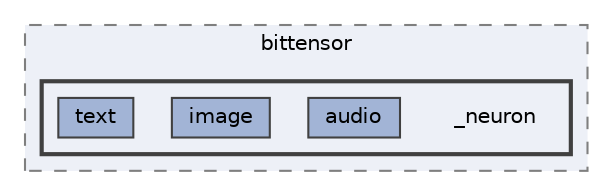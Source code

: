 digraph "/Users/macthrasher/bittensor/bittensor/_neuron"
{
 // LATEX_PDF_SIZE
  bgcolor="transparent";
  edge [fontname=Helvetica,fontsize=10,labelfontname=Helvetica,labelfontsize=10];
  node [fontname=Helvetica,fontsize=10,shape=box,height=0.2,width=0.4];
  compound=true
  subgraph clusterdir_f169d542b9721b111e65b1075befb384 {
    graph [ bgcolor="#edf0f7", pencolor="grey50", label="bittensor", fontname=Helvetica,fontsize=10 style="filled,dashed", URL="dir_f169d542b9721b111e65b1075befb384.html",tooltip=""]
  subgraph clusterdir_a86f13a7b34109dbfa5dec4358a81623 {
    graph [ bgcolor="#edf0f7", pencolor="grey25", label="", fontname=Helvetica,fontsize=10 style="filled,bold", URL="dir_a86f13a7b34109dbfa5dec4358a81623.html",tooltip=""]
    dir_a86f13a7b34109dbfa5dec4358a81623 [shape=plaintext, label="_neuron"];
  dir_8bad8bed007f54fc8d66d865e2665f22 [label="audio", fillcolor="#a2b4d6", color="grey25", style="filled", URL="dir_8bad8bed007f54fc8d66d865e2665f22.html",tooltip=""];
  dir_25df7d67dc70947257409015f2fed557 [label="image", fillcolor="#a2b4d6", color="grey25", style="filled", URL="dir_25df7d67dc70947257409015f2fed557.html",tooltip=""];
  dir_0076424bbce5090d38b71286aaa871cd [label="text", fillcolor="#a2b4d6", color="grey25", style="filled", URL="dir_0076424bbce5090d38b71286aaa871cd.html",tooltip=""];
  }
  }
}
